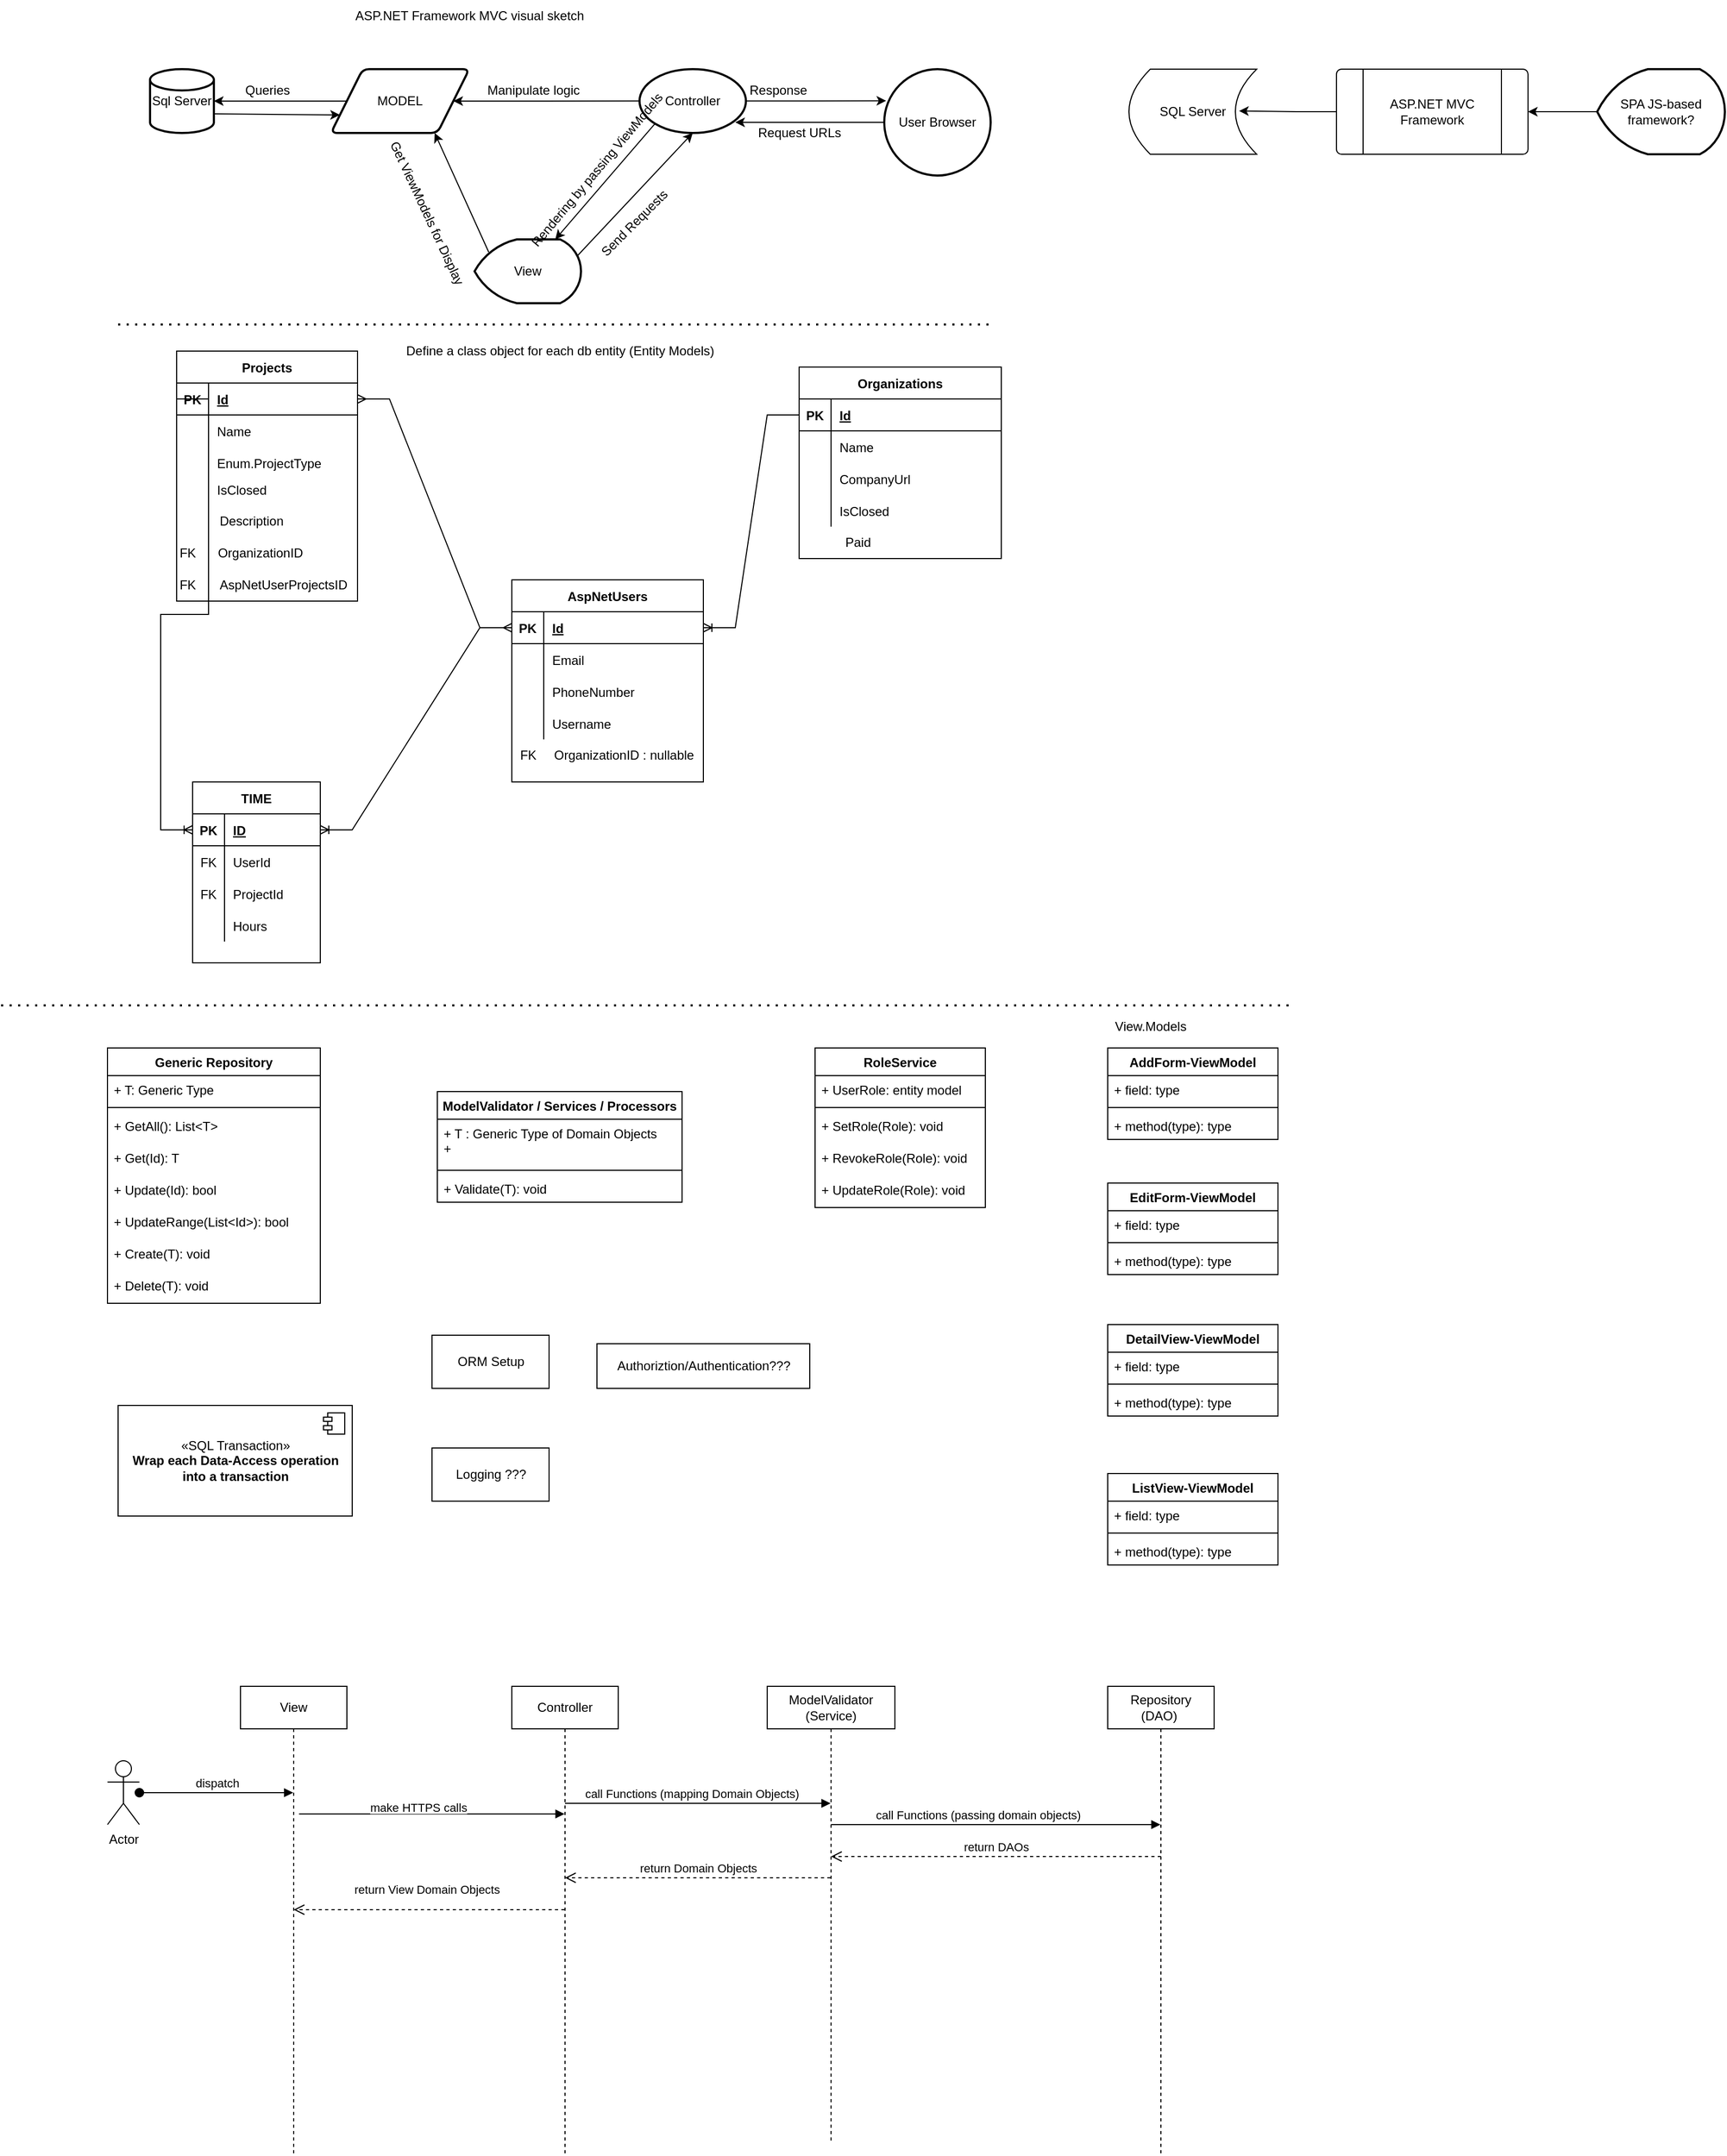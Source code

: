 <mxfile version="20.3.6" type="github">
  <diagram id="fk6RSbhf1oOtL5F_ngLM" name="Page-1">
    <mxGraphModel dx="4405" dy="1885" grid="1" gridSize="10" guides="1" tooltips="1" connect="1" arrows="1" fold="1" page="1" pageScale="1" pageWidth="850" pageHeight="1100" math="0" shadow="0">
      <root>
        <mxCell id="0" />
        <mxCell id="1" parent="0" />
        <mxCell id="wXCwBSlz0Bj3EVBaTpSY-2" value="Sql Server" style="strokeWidth=2;html=1;shape=mxgraph.flowchart.database;whiteSpace=wrap;" parent="1" vertex="1">
          <mxGeometry x="40" y="80" width="60" height="60" as="geometry" />
        </mxCell>
        <mxCell id="wXCwBSlz0Bj3EVBaTpSY-4" style="edgeStyle=orthogonalEdgeStyle;rounded=0;orthogonalLoop=1;jettySize=auto;html=1;exitX=0;exitY=0.5;exitDx=0;exitDy=0;entryX=1;entryY=0.5;entryDx=0;entryDy=0;entryPerimeter=0;" parent="1" source="wXCwBSlz0Bj3EVBaTpSY-3" target="wXCwBSlz0Bj3EVBaTpSY-2" edge="1">
          <mxGeometry relative="1" as="geometry" />
        </mxCell>
        <mxCell id="wXCwBSlz0Bj3EVBaTpSY-3" value="MODEL" style="shape=parallelogram;html=1;strokeWidth=2;perimeter=parallelogramPerimeter;whiteSpace=wrap;rounded=1;arcSize=12;size=0.23;" parent="1" vertex="1">
          <mxGeometry x="210" y="80" width="130" height="60" as="geometry" />
        </mxCell>
        <mxCell id="wXCwBSlz0Bj3EVBaTpSY-5" value="" style="endArrow=classic;html=1;rounded=0;entryX=0;entryY=0.75;entryDx=0;entryDy=0;exitX=1;exitY=0.7;exitDx=0;exitDy=0;exitPerimeter=0;" parent="1" source="wXCwBSlz0Bj3EVBaTpSY-2" target="wXCwBSlz0Bj3EVBaTpSY-3" edge="1">
          <mxGeometry width="50" height="50" relative="1" as="geometry">
            <mxPoint x="380" y="300" as="sourcePoint" />
            <mxPoint x="430" y="250" as="targetPoint" />
          </mxGeometry>
        </mxCell>
        <mxCell id="wXCwBSlz0Bj3EVBaTpSY-6" value="Controller" style="strokeWidth=2;html=1;shape=mxgraph.flowchart.start_1;whiteSpace=wrap;" parent="1" vertex="1">
          <mxGeometry x="500" y="80" width="100" height="60" as="geometry" />
        </mxCell>
        <mxCell id="wXCwBSlz0Bj3EVBaTpSY-7" value="View" style="strokeWidth=2;html=1;shape=mxgraph.flowchart.display;whiteSpace=wrap;" parent="1" vertex="1">
          <mxGeometry x="345" y="240" width="100" height="60" as="geometry" />
        </mxCell>
        <mxCell id="wXCwBSlz0Bj3EVBaTpSY-9" value="" style="endArrow=classic;html=1;rounded=0;entryX=1;entryY=0.5;entryDx=0;entryDy=0;exitX=0.86;exitY=0.129;exitDx=0;exitDy=0;exitPerimeter=0;" parent="1" target="wXCwBSlz0Bj3EVBaTpSY-3" edge="1" source="wXCwBSlz0Bj3EVBaTpSY-17">
          <mxGeometry width="50" height="50" relative="1" as="geometry">
            <mxPoint x="480" y="110" as="sourcePoint" />
            <mxPoint x="440" y="110" as="targetPoint" />
          </mxGeometry>
        </mxCell>
        <mxCell id="wXCwBSlz0Bj3EVBaTpSY-10" value="" style="endArrow=classic;html=1;rounded=0;entryX=0.75;entryY=1;entryDx=0;entryDy=0;exitX=0.133;exitY=0.2;exitDx=0;exitDy=0;exitPerimeter=0;" parent="1" source="wXCwBSlz0Bj3EVBaTpSY-7" target="wXCwBSlz0Bj3EVBaTpSY-3" edge="1">
          <mxGeometry width="50" height="50" relative="1" as="geometry">
            <mxPoint x="380" y="300" as="sourcePoint" />
            <mxPoint x="430" y="250" as="targetPoint" />
          </mxGeometry>
        </mxCell>
        <mxCell id="wXCwBSlz0Bj3EVBaTpSY-11" value="" style="endArrow=classic;html=1;rounded=0;exitX=0.967;exitY=0.256;exitDx=0;exitDy=0;exitPerimeter=0;entryX=0.5;entryY=1;entryDx=0;entryDy=0;entryPerimeter=0;" parent="1" source="wXCwBSlz0Bj3EVBaTpSY-7" edge="1" target="wXCwBSlz0Bj3EVBaTpSY-6">
          <mxGeometry width="50" height="50" relative="1" as="geometry">
            <mxPoint x="460" y="210" as="sourcePoint" />
            <mxPoint x="530" y="140" as="targetPoint" />
          </mxGeometry>
        </mxCell>
        <mxCell id="wXCwBSlz0Bj3EVBaTpSY-12" value="Queries" style="text;html=1;align=center;verticalAlign=middle;resizable=0;points=[];autosize=1;strokeColor=none;fillColor=none;" parent="1" vertex="1">
          <mxGeometry x="115" y="85" width="70" height="30" as="geometry" />
        </mxCell>
        <mxCell id="wXCwBSlz0Bj3EVBaTpSY-13" value="" style="endArrow=classic;html=1;rounded=0;exitX=0.145;exitY=0.855;exitDx=0;exitDy=0;exitPerimeter=0;" parent="1" source="wXCwBSlz0Bj3EVBaTpSY-6" target="wXCwBSlz0Bj3EVBaTpSY-7" edge="1">
          <mxGeometry width="50" height="50" relative="1" as="geometry">
            <mxPoint x="430" y="190" as="sourcePoint" />
            <mxPoint x="460" y="190" as="targetPoint" />
          </mxGeometry>
        </mxCell>
        <mxCell id="wXCwBSlz0Bj3EVBaTpSY-14" value="Manipulate logic" style="text;html=1;align=center;verticalAlign=middle;resizable=0;points=[];autosize=1;strokeColor=none;fillColor=none;" parent="1" vertex="1">
          <mxGeometry x="345" y="85" width="110" height="30" as="geometry" />
        </mxCell>
        <mxCell id="wXCwBSlz0Bj3EVBaTpSY-15" value="Get ViewModels for Display&lt;br&gt;" style="text;html=1;align=center;verticalAlign=middle;resizable=0;points=[];autosize=1;strokeColor=none;fillColor=none;rotation=65;" parent="1" vertex="1">
          <mxGeometry x="215" y="200" width="170" height="30" as="geometry" />
        </mxCell>
        <mxCell id="wXCwBSlz0Bj3EVBaTpSY-16" value="Send Requests" style="text;html=1;align=center;verticalAlign=middle;resizable=0;points=[];autosize=1;strokeColor=none;fillColor=none;rotation=-45;" parent="1" vertex="1">
          <mxGeometry x="440" y="210" width="110" height="30" as="geometry" />
        </mxCell>
        <mxCell id="wXCwBSlz0Bj3EVBaTpSY-17" value="Rendering by passing ViewModels" style="text;html=1;align=center;verticalAlign=middle;resizable=0;points=[];autosize=1;strokeColor=none;fillColor=none;rotation=-50;" parent="1" vertex="1">
          <mxGeometry x="355" y="160" width="210" height="30" as="geometry" />
        </mxCell>
        <mxCell id="wXCwBSlz0Bj3EVBaTpSY-18" value="User Browser" style="strokeWidth=2;html=1;shape=mxgraph.flowchart.start_2;whiteSpace=wrap;" parent="1" vertex="1">
          <mxGeometry x="730" y="80" width="100" height="100" as="geometry" />
        </mxCell>
        <mxCell id="wXCwBSlz0Bj3EVBaTpSY-19" value="" style="endArrow=classic;html=1;rounded=0;entryX=0.018;entryY=0.297;entryDx=0;entryDy=0;entryPerimeter=0;" parent="1" target="wXCwBSlz0Bj3EVBaTpSY-18" edge="1" source="wXCwBSlz0Bj3EVBaTpSY-6">
          <mxGeometry width="50" height="50" relative="1" as="geometry">
            <mxPoint x="580" y="110" as="sourcePoint" />
            <mxPoint x="720" y="110" as="targetPoint" />
          </mxGeometry>
        </mxCell>
        <mxCell id="wXCwBSlz0Bj3EVBaTpSY-20" value="" style="endArrow=classic;html=1;rounded=0;exitX=0;exitY=0.5;exitDx=0;exitDy=0;exitPerimeter=0;" parent="1" source="wXCwBSlz0Bj3EVBaTpSY-18" edge="1">
          <mxGeometry width="50" height="50" relative="1" as="geometry">
            <mxPoint x="620" y="180" as="sourcePoint" />
            <mxPoint x="590" y="130" as="targetPoint" />
          </mxGeometry>
        </mxCell>
        <mxCell id="wXCwBSlz0Bj3EVBaTpSY-21" value="Request URLs" style="text;html=1;align=center;verticalAlign=middle;resizable=0;points=[];autosize=1;strokeColor=none;fillColor=none;" parent="1" vertex="1">
          <mxGeometry x="600" y="125" width="100" height="30" as="geometry" />
        </mxCell>
        <mxCell id="wXCwBSlz0Bj3EVBaTpSY-22" value="Response" style="text;html=1;align=center;verticalAlign=middle;resizable=0;points=[];autosize=1;strokeColor=none;fillColor=none;" parent="1" vertex="1">
          <mxGeometry x="590" y="85" width="80" height="30" as="geometry" />
        </mxCell>
        <mxCell id="wXCwBSlz0Bj3EVBaTpSY-23" value="" style="endArrow=none;dashed=1;html=1;dashPattern=1 3;strokeWidth=2;rounded=0;" parent="1" edge="1">
          <mxGeometry width="50" height="50" relative="1" as="geometry">
            <mxPoint x="10" y="320" as="sourcePoint" />
            <mxPoint x="830" y="320" as="targetPoint" />
          </mxGeometry>
        </mxCell>
        <mxCell id="wXCwBSlz0Bj3EVBaTpSY-24" value="AspNetUsers" style="shape=table;startSize=30;container=1;collapsible=1;childLayout=tableLayout;fixedRows=1;rowLines=0;fontStyle=1;align=center;resizeLast=1;" parent="1" vertex="1">
          <mxGeometry x="380" y="560" width="180" height="190" as="geometry" />
        </mxCell>
        <mxCell id="wXCwBSlz0Bj3EVBaTpSY-25" value="" style="shape=tableRow;horizontal=0;startSize=0;swimlaneHead=0;swimlaneBody=0;fillColor=none;collapsible=0;dropTarget=0;points=[[0,0.5],[1,0.5]];portConstraint=eastwest;top=0;left=0;right=0;bottom=1;" parent="wXCwBSlz0Bj3EVBaTpSY-24" vertex="1">
          <mxGeometry y="30" width="180" height="30" as="geometry" />
        </mxCell>
        <mxCell id="wXCwBSlz0Bj3EVBaTpSY-26" value="PK" style="shape=partialRectangle;connectable=0;fillColor=none;top=0;left=0;bottom=0;right=0;fontStyle=1;overflow=hidden;" parent="wXCwBSlz0Bj3EVBaTpSY-25" vertex="1">
          <mxGeometry width="30" height="30" as="geometry">
            <mxRectangle width="30" height="30" as="alternateBounds" />
          </mxGeometry>
        </mxCell>
        <mxCell id="wXCwBSlz0Bj3EVBaTpSY-27" value="Id" style="shape=partialRectangle;connectable=0;fillColor=none;top=0;left=0;bottom=0;right=0;align=left;spacingLeft=6;fontStyle=5;overflow=hidden;" parent="wXCwBSlz0Bj3EVBaTpSY-25" vertex="1">
          <mxGeometry x="30" width="150" height="30" as="geometry">
            <mxRectangle width="150" height="30" as="alternateBounds" />
          </mxGeometry>
        </mxCell>
        <mxCell id="wXCwBSlz0Bj3EVBaTpSY-28" value="" style="shape=tableRow;horizontal=0;startSize=0;swimlaneHead=0;swimlaneBody=0;fillColor=none;collapsible=0;dropTarget=0;points=[[0,0.5],[1,0.5]];portConstraint=eastwest;top=0;left=0;right=0;bottom=0;" parent="wXCwBSlz0Bj3EVBaTpSY-24" vertex="1">
          <mxGeometry y="60" width="180" height="30" as="geometry" />
        </mxCell>
        <mxCell id="wXCwBSlz0Bj3EVBaTpSY-29" value="" style="shape=partialRectangle;connectable=0;fillColor=none;top=0;left=0;bottom=0;right=0;editable=1;overflow=hidden;" parent="wXCwBSlz0Bj3EVBaTpSY-28" vertex="1">
          <mxGeometry width="30" height="30" as="geometry">
            <mxRectangle width="30" height="30" as="alternateBounds" />
          </mxGeometry>
        </mxCell>
        <mxCell id="wXCwBSlz0Bj3EVBaTpSY-30" value="Email" style="shape=partialRectangle;connectable=0;fillColor=none;top=0;left=0;bottom=0;right=0;align=left;spacingLeft=6;overflow=hidden;" parent="wXCwBSlz0Bj3EVBaTpSY-28" vertex="1">
          <mxGeometry x="30" width="150" height="30" as="geometry">
            <mxRectangle width="150" height="30" as="alternateBounds" />
          </mxGeometry>
        </mxCell>
        <mxCell id="wXCwBSlz0Bj3EVBaTpSY-31" value="" style="shape=tableRow;horizontal=0;startSize=0;swimlaneHead=0;swimlaneBody=0;fillColor=none;collapsible=0;dropTarget=0;points=[[0,0.5],[1,0.5]];portConstraint=eastwest;top=0;left=0;right=0;bottom=0;" parent="wXCwBSlz0Bj3EVBaTpSY-24" vertex="1">
          <mxGeometry y="90" width="180" height="30" as="geometry" />
        </mxCell>
        <mxCell id="wXCwBSlz0Bj3EVBaTpSY-32" value="" style="shape=partialRectangle;connectable=0;fillColor=none;top=0;left=0;bottom=0;right=0;editable=1;overflow=hidden;" parent="wXCwBSlz0Bj3EVBaTpSY-31" vertex="1">
          <mxGeometry width="30" height="30" as="geometry">
            <mxRectangle width="30" height="30" as="alternateBounds" />
          </mxGeometry>
        </mxCell>
        <mxCell id="wXCwBSlz0Bj3EVBaTpSY-33" value="PhoneNumber" style="shape=partialRectangle;connectable=0;fillColor=none;top=0;left=0;bottom=0;right=0;align=left;spacingLeft=6;overflow=hidden;" parent="wXCwBSlz0Bj3EVBaTpSY-31" vertex="1">
          <mxGeometry x="30" width="150" height="30" as="geometry">
            <mxRectangle width="150" height="30" as="alternateBounds" />
          </mxGeometry>
        </mxCell>
        <mxCell id="wXCwBSlz0Bj3EVBaTpSY-34" value="" style="shape=tableRow;horizontal=0;startSize=0;swimlaneHead=0;swimlaneBody=0;fillColor=none;collapsible=0;dropTarget=0;points=[[0,0.5],[1,0.5]];portConstraint=eastwest;top=0;left=0;right=0;bottom=0;" parent="wXCwBSlz0Bj3EVBaTpSY-24" vertex="1">
          <mxGeometry y="120" width="180" height="30" as="geometry" />
        </mxCell>
        <mxCell id="wXCwBSlz0Bj3EVBaTpSY-35" value="" style="shape=partialRectangle;connectable=0;fillColor=none;top=0;left=0;bottom=0;right=0;editable=1;overflow=hidden;" parent="wXCwBSlz0Bj3EVBaTpSY-34" vertex="1">
          <mxGeometry width="30" height="30" as="geometry">
            <mxRectangle width="30" height="30" as="alternateBounds" />
          </mxGeometry>
        </mxCell>
        <mxCell id="wXCwBSlz0Bj3EVBaTpSY-36" value="Username" style="shape=partialRectangle;connectable=0;fillColor=none;top=0;left=0;bottom=0;right=0;align=left;spacingLeft=6;overflow=hidden;" parent="wXCwBSlz0Bj3EVBaTpSY-34" vertex="1">
          <mxGeometry x="30" width="150" height="30" as="geometry">
            <mxRectangle width="150" height="30" as="alternateBounds" />
          </mxGeometry>
        </mxCell>
        <mxCell id="wXCwBSlz0Bj3EVBaTpSY-37" value="Organizations" style="shape=table;startSize=30;container=1;collapsible=1;childLayout=tableLayout;fixedRows=1;rowLines=0;fontStyle=1;align=center;resizeLast=1;" parent="1" vertex="1">
          <mxGeometry x="650" y="360" width="190" height="180" as="geometry" />
        </mxCell>
        <mxCell id="wXCwBSlz0Bj3EVBaTpSY-38" value="" style="shape=tableRow;horizontal=0;startSize=0;swimlaneHead=0;swimlaneBody=0;fillColor=none;collapsible=0;dropTarget=0;points=[[0,0.5],[1,0.5]];portConstraint=eastwest;top=0;left=0;right=0;bottom=1;" parent="wXCwBSlz0Bj3EVBaTpSY-37" vertex="1">
          <mxGeometry y="30" width="190" height="30" as="geometry" />
        </mxCell>
        <mxCell id="wXCwBSlz0Bj3EVBaTpSY-39" value="PK" style="shape=partialRectangle;connectable=0;fillColor=none;top=0;left=0;bottom=0;right=0;fontStyle=1;overflow=hidden;" parent="wXCwBSlz0Bj3EVBaTpSY-38" vertex="1">
          <mxGeometry width="30" height="30" as="geometry">
            <mxRectangle width="30" height="30" as="alternateBounds" />
          </mxGeometry>
        </mxCell>
        <mxCell id="wXCwBSlz0Bj3EVBaTpSY-40" value="Id" style="shape=partialRectangle;connectable=0;fillColor=none;top=0;left=0;bottom=0;right=0;align=left;spacingLeft=6;fontStyle=5;overflow=hidden;" parent="wXCwBSlz0Bj3EVBaTpSY-38" vertex="1">
          <mxGeometry x="30" width="160" height="30" as="geometry">
            <mxRectangle width="160" height="30" as="alternateBounds" />
          </mxGeometry>
        </mxCell>
        <mxCell id="wXCwBSlz0Bj3EVBaTpSY-41" value="" style="shape=tableRow;horizontal=0;startSize=0;swimlaneHead=0;swimlaneBody=0;fillColor=none;collapsible=0;dropTarget=0;points=[[0,0.5],[1,0.5]];portConstraint=eastwest;top=0;left=0;right=0;bottom=0;" parent="wXCwBSlz0Bj3EVBaTpSY-37" vertex="1">
          <mxGeometry y="60" width="190" height="30" as="geometry" />
        </mxCell>
        <mxCell id="wXCwBSlz0Bj3EVBaTpSY-42" value="" style="shape=partialRectangle;connectable=0;fillColor=none;top=0;left=0;bottom=0;right=0;editable=1;overflow=hidden;" parent="wXCwBSlz0Bj3EVBaTpSY-41" vertex="1">
          <mxGeometry width="30" height="30" as="geometry">
            <mxRectangle width="30" height="30" as="alternateBounds" />
          </mxGeometry>
        </mxCell>
        <mxCell id="wXCwBSlz0Bj3EVBaTpSY-43" value="Name" style="shape=partialRectangle;connectable=0;fillColor=none;top=0;left=0;bottom=0;right=0;align=left;spacingLeft=6;overflow=hidden;" parent="wXCwBSlz0Bj3EVBaTpSY-41" vertex="1">
          <mxGeometry x="30" width="160" height="30" as="geometry">
            <mxRectangle width="160" height="30" as="alternateBounds" />
          </mxGeometry>
        </mxCell>
        <mxCell id="wXCwBSlz0Bj3EVBaTpSY-44" value="" style="shape=tableRow;horizontal=0;startSize=0;swimlaneHead=0;swimlaneBody=0;fillColor=none;collapsible=0;dropTarget=0;points=[[0,0.5],[1,0.5]];portConstraint=eastwest;top=0;left=0;right=0;bottom=0;" parent="wXCwBSlz0Bj3EVBaTpSY-37" vertex="1">
          <mxGeometry y="90" width="190" height="30" as="geometry" />
        </mxCell>
        <mxCell id="wXCwBSlz0Bj3EVBaTpSY-45" value="" style="shape=partialRectangle;connectable=0;fillColor=none;top=0;left=0;bottom=0;right=0;editable=1;overflow=hidden;" parent="wXCwBSlz0Bj3EVBaTpSY-44" vertex="1">
          <mxGeometry width="30" height="30" as="geometry">
            <mxRectangle width="30" height="30" as="alternateBounds" />
          </mxGeometry>
        </mxCell>
        <mxCell id="wXCwBSlz0Bj3EVBaTpSY-46" value="CompanyUrl" style="shape=partialRectangle;connectable=0;fillColor=none;top=0;left=0;bottom=0;right=0;align=left;spacingLeft=6;overflow=hidden;" parent="wXCwBSlz0Bj3EVBaTpSY-44" vertex="1">
          <mxGeometry x="30" width="160" height="30" as="geometry">
            <mxRectangle width="160" height="30" as="alternateBounds" />
          </mxGeometry>
        </mxCell>
        <mxCell id="wXCwBSlz0Bj3EVBaTpSY-47" value="" style="shape=tableRow;horizontal=0;startSize=0;swimlaneHead=0;swimlaneBody=0;fillColor=none;collapsible=0;dropTarget=0;points=[[0,0.5],[1,0.5]];portConstraint=eastwest;top=0;left=0;right=0;bottom=0;" parent="wXCwBSlz0Bj3EVBaTpSY-37" vertex="1">
          <mxGeometry y="120" width="190" height="30" as="geometry" />
        </mxCell>
        <mxCell id="wXCwBSlz0Bj3EVBaTpSY-48" value="" style="shape=partialRectangle;connectable=0;fillColor=none;top=0;left=0;bottom=0;right=0;editable=1;overflow=hidden;" parent="wXCwBSlz0Bj3EVBaTpSY-47" vertex="1">
          <mxGeometry width="30" height="30" as="geometry">
            <mxRectangle width="30" height="30" as="alternateBounds" />
          </mxGeometry>
        </mxCell>
        <mxCell id="wXCwBSlz0Bj3EVBaTpSY-49" value="IsClosed" style="shape=partialRectangle;connectable=0;fillColor=none;top=0;left=0;bottom=0;right=0;align=left;spacingLeft=6;overflow=hidden;" parent="wXCwBSlz0Bj3EVBaTpSY-47" vertex="1">
          <mxGeometry x="30" width="160" height="30" as="geometry">
            <mxRectangle width="160" height="30" as="alternateBounds" />
          </mxGeometry>
        </mxCell>
        <mxCell id="wXCwBSlz0Bj3EVBaTpSY-50" value="Projects" style="shape=table;startSize=30;container=1;collapsible=1;childLayout=tableLayout;fixedRows=1;rowLines=0;fontStyle=1;align=center;resizeLast=1;" parent="1" vertex="1">
          <mxGeometry x="65" y="345" width="170" height="235" as="geometry" />
        </mxCell>
        <mxCell id="wXCwBSlz0Bj3EVBaTpSY-51" value="" style="shape=tableRow;horizontal=0;startSize=0;swimlaneHead=0;swimlaneBody=0;fillColor=none;collapsible=0;dropTarget=0;points=[[0,0.5],[1,0.5]];portConstraint=eastwest;top=0;left=0;right=0;bottom=1;" parent="wXCwBSlz0Bj3EVBaTpSY-50" vertex="1">
          <mxGeometry y="30" width="170" height="30" as="geometry" />
        </mxCell>
        <mxCell id="wXCwBSlz0Bj3EVBaTpSY-52" value="PK" style="shape=partialRectangle;connectable=0;fillColor=none;top=0;left=0;bottom=0;right=0;fontStyle=1;overflow=hidden;" parent="wXCwBSlz0Bj3EVBaTpSY-51" vertex="1">
          <mxGeometry width="30" height="30" as="geometry">
            <mxRectangle width="30" height="30" as="alternateBounds" />
          </mxGeometry>
        </mxCell>
        <mxCell id="wXCwBSlz0Bj3EVBaTpSY-53" value="Id" style="shape=partialRectangle;connectable=0;fillColor=none;top=0;left=0;bottom=0;right=0;align=left;spacingLeft=6;fontStyle=5;overflow=hidden;" parent="wXCwBSlz0Bj3EVBaTpSY-51" vertex="1">
          <mxGeometry x="30" width="140" height="30" as="geometry">
            <mxRectangle width="140" height="30" as="alternateBounds" />
          </mxGeometry>
        </mxCell>
        <mxCell id="wXCwBSlz0Bj3EVBaTpSY-54" value="" style="shape=tableRow;horizontal=0;startSize=0;swimlaneHead=0;swimlaneBody=0;fillColor=none;collapsible=0;dropTarget=0;points=[[0,0.5],[1,0.5]];portConstraint=eastwest;top=0;left=0;right=0;bottom=0;" parent="wXCwBSlz0Bj3EVBaTpSY-50" vertex="1">
          <mxGeometry y="60" width="170" height="30" as="geometry" />
        </mxCell>
        <mxCell id="wXCwBSlz0Bj3EVBaTpSY-55" value="" style="shape=partialRectangle;connectable=0;fillColor=none;top=0;left=0;bottom=0;right=0;editable=1;overflow=hidden;" parent="wXCwBSlz0Bj3EVBaTpSY-54" vertex="1">
          <mxGeometry width="30" height="30" as="geometry">
            <mxRectangle width="30" height="30" as="alternateBounds" />
          </mxGeometry>
        </mxCell>
        <mxCell id="wXCwBSlz0Bj3EVBaTpSY-56" value="Name" style="shape=partialRectangle;connectable=0;fillColor=none;top=0;left=0;bottom=0;right=0;align=left;spacingLeft=6;overflow=hidden;" parent="wXCwBSlz0Bj3EVBaTpSY-54" vertex="1">
          <mxGeometry x="30" width="140" height="30" as="geometry">
            <mxRectangle width="140" height="30" as="alternateBounds" />
          </mxGeometry>
        </mxCell>
        <mxCell id="wXCwBSlz0Bj3EVBaTpSY-57" value="" style="shape=tableRow;horizontal=0;startSize=0;swimlaneHead=0;swimlaneBody=0;fillColor=none;collapsible=0;dropTarget=0;points=[[0,0.5],[1,0.5]];portConstraint=eastwest;top=0;left=0;right=0;bottom=0;" parent="wXCwBSlz0Bj3EVBaTpSY-50" vertex="1">
          <mxGeometry y="90" width="170" height="30" as="geometry" />
        </mxCell>
        <mxCell id="wXCwBSlz0Bj3EVBaTpSY-58" value="" style="shape=partialRectangle;connectable=0;fillColor=none;top=0;left=0;bottom=0;right=0;editable=1;overflow=hidden;" parent="wXCwBSlz0Bj3EVBaTpSY-57" vertex="1">
          <mxGeometry width="30" height="30" as="geometry">
            <mxRectangle width="30" height="30" as="alternateBounds" />
          </mxGeometry>
        </mxCell>
        <mxCell id="wXCwBSlz0Bj3EVBaTpSY-59" value="Enum.ProjectType" style="shape=partialRectangle;connectable=0;fillColor=none;top=0;left=0;bottom=0;right=0;align=left;spacingLeft=6;overflow=hidden;" parent="wXCwBSlz0Bj3EVBaTpSY-57" vertex="1">
          <mxGeometry x="30" width="140" height="30" as="geometry">
            <mxRectangle width="140" height="30" as="alternateBounds" />
          </mxGeometry>
        </mxCell>
        <mxCell id="wXCwBSlz0Bj3EVBaTpSY-60" value="" style="shape=tableRow;horizontal=0;startSize=0;swimlaneHead=0;swimlaneBody=0;fillColor=none;collapsible=0;dropTarget=0;points=[[0,0.5],[1,0.5]];portConstraint=eastwest;top=0;left=0;right=0;bottom=0;" parent="wXCwBSlz0Bj3EVBaTpSY-50" vertex="1">
          <mxGeometry y="120" width="170" height="20" as="geometry" />
        </mxCell>
        <mxCell id="wXCwBSlz0Bj3EVBaTpSY-61" value="" style="shape=partialRectangle;connectable=0;fillColor=none;top=0;left=0;bottom=0;right=0;editable=1;overflow=hidden;" parent="wXCwBSlz0Bj3EVBaTpSY-60" vertex="1">
          <mxGeometry width="30" height="20" as="geometry">
            <mxRectangle width="30" height="20" as="alternateBounds" />
          </mxGeometry>
        </mxCell>
        <mxCell id="wXCwBSlz0Bj3EVBaTpSY-62" value="IsClosed" style="shape=partialRectangle;connectable=0;fillColor=none;top=0;left=0;bottom=0;right=0;align=left;spacingLeft=6;overflow=hidden;" parent="wXCwBSlz0Bj3EVBaTpSY-60" vertex="1">
          <mxGeometry x="30" width="140" height="20" as="geometry">
            <mxRectangle width="140" height="20" as="alternateBounds" />
          </mxGeometry>
        </mxCell>
        <mxCell id="wXCwBSlz0Bj3EVBaTpSY-63" value="OrganizationID&amp;nbsp;" style="text;html=1;align=center;verticalAlign=middle;resizable=0;points=[];autosize=1;strokeColor=none;fillColor=none;" parent="1" vertex="1">
          <mxGeometry x="90" y="520" width="110" height="30" as="geometry" />
        </mxCell>
        <mxCell id="wXCwBSlz0Bj3EVBaTpSY-64" value="FK" style="text;html=1;align=center;verticalAlign=middle;resizable=0;points=[];autosize=1;strokeColor=none;fillColor=none;" parent="1" vertex="1">
          <mxGeometry x="55" y="520" width="40" height="30" as="geometry" />
        </mxCell>
        <mxCell id="wXCwBSlz0Bj3EVBaTpSY-65" value="Description" style="text;html=1;align=center;verticalAlign=middle;resizable=0;points=[];autosize=1;strokeColor=none;fillColor=none;" parent="1" vertex="1">
          <mxGeometry x="95" y="490" width="80" height="30" as="geometry" />
        </mxCell>
        <mxCell id="wXCwBSlz0Bj3EVBaTpSY-66" value="OrganizationID : nullable" style="text;html=1;align=center;verticalAlign=middle;resizable=0;points=[];autosize=1;strokeColor=none;fillColor=none;" parent="1" vertex="1">
          <mxGeometry x="410" y="710" width="150" height="30" as="geometry" />
        </mxCell>
        <mxCell id="wXCwBSlz0Bj3EVBaTpSY-67" value="FK" style="text;html=1;align=center;verticalAlign=middle;resizable=0;points=[];autosize=1;strokeColor=none;fillColor=none;" parent="1" vertex="1">
          <mxGeometry x="375" y="710" width="40" height="30" as="geometry" />
        </mxCell>
        <mxCell id="wXCwBSlz0Bj3EVBaTpSY-68" value="AspNetUserProjectsID" style="text;html=1;align=center;verticalAlign=middle;resizable=0;points=[];autosize=1;strokeColor=none;fillColor=none;" parent="1" vertex="1">
          <mxGeometry x="95" y="550" width="140" height="30" as="geometry" />
        </mxCell>
        <mxCell id="wXCwBSlz0Bj3EVBaTpSY-71" value="FK" style="text;html=1;align=center;verticalAlign=middle;resizable=0;points=[];autosize=1;strokeColor=none;fillColor=none;" parent="1" vertex="1">
          <mxGeometry x="55" y="550" width="40" height="30" as="geometry" />
        </mxCell>
        <mxCell id="wXCwBSlz0Bj3EVBaTpSY-89" value="" style="endArrow=none;dashed=1;html=1;dashPattern=1 3;strokeWidth=2;rounded=0;" parent="1" edge="1">
          <mxGeometry width="50" height="50" relative="1" as="geometry">
            <mxPoint x="-100" y="960" as="sourcePoint" />
            <mxPoint x="1110" y="960" as="targetPoint" />
          </mxGeometry>
        </mxCell>
        <mxCell id="wXCwBSlz0Bj3EVBaTpSY-90" value="" style="edgeStyle=entityRelationEdgeStyle;fontSize=12;html=1;endArrow=ERoneToMany;rounded=0;entryX=1;entryY=0.5;entryDx=0;entryDy=0;" parent="1" source="wXCwBSlz0Bj3EVBaTpSY-38" target="wXCwBSlz0Bj3EVBaTpSY-25" edge="1">
          <mxGeometry width="100" height="100" relative="1" as="geometry">
            <mxPoint x="500" y="570" as="sourcePoint" />
            <mxPoint x="600" y="470" as="targetPoint" />
          </mxGeometry>
        </mxCell>
        <mxCell id="wXCwBSlz0Bj3EVBaTpSY-91" value="Generic Repository" style="swimlane;fontStyle=1;align=center;verticalAlign=top;childLayout=stackLayout;horizontal=1;startSize=26;horizontalStack=0;resizeParent=1;resizeParentMax=0;resizeLast=0;collapsible=1;marginBottom=0;" parent="1" vertex="1">
          <mxGeometry y="1000" width="200" height="240" as="geometry" />
        </mxCell>
        <mxCell id="wXCwBSlz0Bj3EVBaTpSY-92" value="+ T: Generic Type" style="text;strokeColor=none;fillColor=none;align=left;verticalAlign=top;spacingLeft=4;spacingRight=4;overflow=hidden;rotatable=0;points=[[0,0.5],[1,0.5]];portConstraint=eastwest;" parent="wXCwBSlz0Bj3EVBaTpSY-91" vertex="1">
          <mxGeometry y="26" width="200" height="26" as="geometry" />
        </mxCell>
        <mxCell id="wXCwBSlz0Bj3EVBaTpSY-93" value="" style="line;strokeWidth=1;fillColor=none;align=left;verticalAlign=middle;spacingTop=-1;spacingLeft=3;spacingRight=3;rotatable=0;labelPosition=right;points=[];portConstraint=eastwest;strokeColor=inherit;" parent="wXCwBSlz0Bj3EVBaTpSY-91" vertex="1">
          <mxGeometry y="52" width="200" height="8" as="geometry" />
        </mxCell>
        <mxCell id="wXCwBSlz0Bj3EVBaTpSY-94" value="+ GetAll(): List&lt;T&gt;" style="text;strokeColor=none;fillColor=none;align=left;verticalAlign=top;spacingLeft=4;spacingRight=4;overflow=hidden;rotatable=0;points=[[0,0.5],[1,0.5]];portConstraint=eastwest;" parent="wXCwBSlz0Bj3EVBaTpSY-91" vertex="1">
          <mxGeometry y="60" width="200" height="30" as="geometry" />
        </mxCell>
        <mxCell id="wXCwBSlz0Bj3EVBaTpSY-95" value="+ Get(Id): T" style="text;strokeColor=none;fillColor=none;align=left;verticalAlign=top;spacingLeft=4;spacingRight=4;overflow=hidden;rotatable=0;points=[[0,0.5],[1,0.5]];portConstraint=eastwest;" parent="wXCwBSlz0Bj3EVBaTpSY-91" vertex="1">
          <mxGeometry y="90" width="200" height="30" as="geometry" />
        </mxCell>
        <mxCell id="wXCwBSlz0Bj3EVBaTpSY-96" value="+ Update(Id): bool" style="text;strokeColor=none;fillColor=none;align=left;verticalAlign=top;spacingLeft=4;spacingRight=4;overflow=hidden;rotatable=0;points=[[0,0.5],[1,0.5]];portConstraint=eastwest;" parent="wXCwBSlz0Bj3EVBaTpSY-91" vertex="1">
          <mxGeometry y="120" width="200" height="30" as="geometry" />
        </mxCell>
        <mxCell id="wXCwBSlz0Bj3EVBaTpSY-97" value="+ UpdateRange(List&lt;Id&gt;): bool" style="text;strokeColor=none;fillColor=none;align=left;verticalAlign=top;spacingLeft=4;spacingRight=4;overflow=hidden;rotatable=0;points=[[0,0.5],[1,0.5]];portConstraint=eastwest;" parent="wXCwBSlz0Bj3EVBaTpSY-91" vertex="1">
          <mxGeometry y="150" width="200" height="30" as="geometry" />
        </mxCell>
        <mxCell id="wXCwBSlz0Bj3EVBaTpSY-98" value="+ Create(T): void" style="text;strokeColor=none;fillColor=none;align=left;verticalAlign=top;spacingLeft=4;spacingRight=4;overflow=hidden;rotatable=0;points=[[0,0.5],[1,0.5]];portConstraint=eastwest;" parent="wXCwBSlz0Bj3EVBaTpSY-91" vertex="1">
          <mxGeometry y="180" width="200" height="30" as="geometry" />
        </mxCell>
        <mxCell id="wXCwBSlz0Bj3EVBaTpSY-99" value="+ Delete(T): void" style="text;strokeColor=none;fillColor=none;align=left;verticalAlign=top;spacingLeft=4;spacingRight=4;overflow=hidden;rotatable=0;points=[[0,0.5],[1,0.5]];portConstraint=eastwest;" parent="wXCwBSlz0Bj3EVBaTpSY-91" vertex="1">
          <mxGeometry y="210" width="200" height="30" as="geometry" />
        </mxCell>
        <mxCell id="wXCwBSlz0Bj3EVBaTpSY-100" value="ModelValidator / Services / Processors" style="swimlane;fontStyle=1;align=center;verticalAlign=top;childLayout=stackLayout;horizontal=1;startSize=26;horizontalStack=0;resizeParent=1;resizeParentMax=0;resizeLast=0;collapsible=1;marginBottom=0;" parent="1" vertex="1">
          <mxGeometry x="310" y="1041" width="230" height="104" as="geometry" />
        </mxCell>
        <mxCell id="wXCwBSlz0Bj3EVBaTpSY-101" value="+ T : Generic Type of Domain Objects&#xa;+ " style="text;strokeColor=none;fillColor=none;align=left;verticalAlign=top;spacingLeft=4;spacingRight=4;overflow=hidden;rotatable=0;points=[[0,0.5],[1,0.5]];portConstraint=eastwest;" parent="wXCwBSlz0Bj3EVBaTpSY-100" vertex="1">
          <mxGeometry y="26" width="230" height="44" as="geometry" />
        </mxCell>
        <mxCell id="wXCwBSlz0Bj3EVBaTpSY-102" value="" style="line;strokeWidth=1;fillColor=none;align=left;verticalAlign=middle;spacingTop=-1;spacingLeft=3;spacingRight=3;rotatable=0;labelPosition=right;points=[];portConstraint=eastwest;strokeColor=inherit;" parent="wXCwBSlz0Bj3EVBaTpSY-100" vertex="1">
          <mxGeometry y="70" width="230" height="8" as="geometry" />
        </mxCell>
        <mxCell id="wXCwBSlz0Bj3EVBaTpSY-103" value="+ Validate(T): void" style="text;strokeColor=none;fillColor=none;align=left;verticalAlign=top;spacingLeft=4;spacingRight=4;overflow=hidden;rotatable=0;points=[[0,0.5],[1,0.5]];portConstraint=eastwest;" parent="wXCwBSlz0Bj3EVBaTpSY-100" vertex="1">
          <mxGeometry y="78" width="230" height="26" as="geometry" />
        </mxCell>
        <mxCell id="wXCwBSlz0Bj3EVBaTpSY-112" value="RoleService" style="swimlane;fontStyle=1;align=center;verticalAlign=top;childLayout=stackLayout;horizontal=1;startSize=26;horizontalStack=0;resizeParent=1;resizeParentMax=0;resizeLast=0;collapsible=1;marginBottom=0;" parent="1" vertex="1">
          <mxGeometry x="665" y="1000" width="160" height="150" as="geometry" />
        </mxCell>
        <mxCell id="wXCwBSlz0Bj3EVBaTpSY-113" value="+ UserRole: entity model" style="text;strokeColor=none;fillColor=none;align=left;verticalAlign=top;spacingLeft=4;spacingRight=4;overflow=hidden;rotatable=0;points=[[0,0.5],[1,0.5]];portConstraint=eastwest;" parent="wXCwBSlz0Bj3EVBaTpSY-112" vertex="1">
          <mxGeometry y="26" width="160" height="26" as="geometry" />
        </mxCell>
        <mxCell id="wXCwBSlz0Bj3EVBaTpSY-114" value="" style="line;strokeWidth=1;fillColor=none;align=left;verticalAlign=middle;spacingTop=-1;spacingLeft=3;spacingRight=3;rotatable=0;labelPosition=right;points=[];portConstraint=eastwest;strokeColor=inherit;" parent="wXCwBSlz0Bj3EVBaTpSY-112" vertex="1">
          <mxGeometry y="52" width="160" height="8" as="geometry" />
        </mxCell>
        <mxCell id="wXCwBSlz0Bj3EVBaTpSY-115" value="+ SetRole(Role): void" style="text;strokeColor=none;fillColor=none;align=left;verticalAlign=top;spacingLeft=4;spacingRight=4;overflow=hidden;rotatable=0;points=[[0,0.5],[1,0.5]];portConstraint=eastwest;" parent="wXCwBSlz0Bj3EVBaTpSY-112" vertex="1">
          <mxGeometry y="60" width="160" height="30" as="geometry" />
        </mxCell>
        <mxCell id="wXCwBSlz0Bj3EVBaTpSY-116" value="+ RevokeRole(Role): void" style="text;strokeColor=none;fillColor=none;align=left;verticalAlign=top;spacingLeft=4;spacingRight=4;overflow=hidden;rotatable=0;points=[[0,0.5],[1,0.5]];portConstraint=eastwest;" parent="wXCwBSlz0Bj3EVBaTpSY-112" vertex="1">
          <mxGeometry y="90" width="160" height="30" as="geometry" />
        </mxCell>
        <mxCell id="SObMIP7K1Swj9B55eqTQ-1" value="+ UpdateRole(Role): void" style="text;strokeColor=none;fillColor=none;align=left;verticalAlign=top;spacingLeft=4;spacingRight=4;overflow=hidden;rotatable=0;points=[[0,0.5],[1,0.5]];portConstraint=eastwest;" vertex="1" parent="wXCwBSlz0Bj3EVBaTpSY-112">
          <mxGeometry y="120" width="160" height="30" as="geometry" />
        </mxCell>
        <mxCell id="wXCwBSlz0Bj3EVBaTpSY-117" value="AddForm-ViewModel" style="swimlane;fontStyle=1;align=center;verticalAlign=top;childLayout=stackLayout;horizontal=1;startSize=26;horizontalStack=0;resizeParent=1;resizeParentMax=0;resizeLast=0;collapsible=1;marginBottom=0;" parent="1" vertex="1">
          <mxGeometry x="940" y="1000" width="160" height="86" as="geometry" />
        </mxCell>
        <mxCell id="wXCwBSlz0Bj3EVBaTpSY-118" value="+ field: type" style="text;strokeColor=none;fillColor=none;align=left;verticalAlign=top;spacingLeft=4;spacingRight=4;overflow=hidden;rotatable=0;points=[[0,0.5],[1,0.5]];portConstraint=eastwest;" parent="wXCwBSlz0Bj3EVBaTpSY-117" vertex="1">
          <mxGeometry y="26" width="160" height="26" as="geometry" />
        </mxCell>
        <mxCell id="wXCwBSlz0Bj3EVBaTpSY-119" value="" style="line;strokeWidth=1;fillColor=none;align=left;verticalAlign=middle;spacingTop=-1;spacingLeft=3;spacingRight=3;rotatable=0;labelPosition=right;points=[];portConstraint=eastwest;strokeColor=inherit;" parent="wXCwBSlz0Bj3EVBaTpSY-117" vertex="1">
          <mxGeometry y="52" width="160" height="8" as="geometry" />
        </mxCell>
        <mxCell id="wXCwBSlz0Bj3EVBaTpSY-120" value="+ method(type): type" style="text;strokeColor=none;fillColor=none;align=left;verticalAlign=top;spacingLeft=4;spacingRight=4;overflow=hidden;rotatable=0;points=[[0,0.5],[1,0.5]];portConstraint=eastwest;" parent="wXCwBSlz0Bj3EVBaTpSY-117" vertex="1">
          <mxGeometry y="60" width="160" height="26" as="geometry" />
        </mxCell>
        <mxCell id="wXCwBSlz0Bj3EVBaTpSY-121" value="EditForm-ViewModel" style="swimlane;fontStyle=1;align=center;verticalAlign=top;childLayout=stackLayout;horizontal=1;startSize=26;horizontalStack=0;resizeParent=1;resizeParentMax=0;resizeLast=0;collapsible=1;marginBottom=0;" parent="1" vertex="1">
          <mxGeometry x="940" y="1127" width="160" height="86" as="geometry" />
        </mxCell>
        <mxCell id="wXCwBSlz0Bj3EVBaTpSY-122" value="+ field: type" style="text;strokeColor=none;fillColor=none;align=left;verticalAlign=top;spacingLeft=4;spacingRight=4;overflow=hidden;rotatable=0;points=[[0,0.5],[1,0.5]];portConstraint=eastwest;" parent="wXCwBSlz0Bj3EVBaTpSY-121" vertex="1">
          <mxGeometry y="26" width="160" height="26" as="geometry" />
        </mxCell>
        <mxCell id="wXCwBSlz0Bj3EVBaTpSY-123" value="" style="line;strokeWidth=1;fillColor=none;align=left;verticalAlign=middle;spacingTop=-1;spacingLeft=3;spacingRight=3;rotatable=0;labelPosition=right;points=[];portConstraint=eastwest;strokeColor=inherit;" parent="wXCwBSlz0Bj3EVBaTpSY-121" vertex="1">
          <mxGeometry y="52" width="160" height="8" as="geometry" />
        </mxCell>
        <mxCell id="wXCwBSlz0Bj3EVBaTpSY-124" value="+ method(type): type" style="text;strokeColor=none;fillColor=none;align=left;verticalAlign=top;spacingLeft=4;spacingRight=4;overflow=hidden;rotatable=0;points=[[0,0.5],[1,0.5]];portConstraint=eastwest;" parent="wXCwBSlz0Bj3EVBaTpSY-121" vertex="1">
          <mxGeometry y="60" width="160" height="26" as="geometry" />
        </mxCell>
        <mxCell id="wXCwBSlz0Bj3EVBaTpSY-125" value="DetailView-ViewModel" style="swimlane;fontStyle=1;align=center;verticalAlign=top;childLayout=stackLayout;horizontal=1;startSize=26;horizontalStack=0;resizeParent=1;resizeParentMax=0;resizeLast=0;collapsible=1;marginBottom=0;" parent="1" vertex="1">
          <mxGeometry x="940" y="1260" width="160" height="86" as="geometry" />
        </mxCell>
        <mxCell id="wXCwBSlz0Bj3EVBaTpSY-126" value="+ field: type" style="text;strokeColor=none;fillColor=none;align=left;verticalAlign=top;spacingLeft=4;spacingRight=4;overflow=hidden;rotatable=0;points=[[0,0.5],[1,0.5]];portConstraint=eastwest;" parent="wXCwBSlz0Bj3EVBaTpSY-125" vertex="1">
          <mxGeometry y="26" width="160" height="26" as="geometry" />
        </mxCell>
        <mxCell id="wXCwBSlz0Bj3EVBaTpSY-127" value="" style="line;strokeWidth=1;fillColor=none;align=left;verticalAlign=middle;spacingTop=-1;spacingLeft=3;spacingRight=3;rotatable=0;labelPosition=right;points=[];portConstraint=eastwest;strokeColor=inherit;" parent="wXCwBSlz0Bj3EVBaTpSY-125" vertex="1">
          <mxGeometry y="52" width="160" height="8" as="geometry" />
        </mxCell>
        <mxCell id="wXCwBSlz0Bj3EVBaTpSY-128" value="+ method(type): type" style="text;strokeColor=none;fillColor=none;align=left;verticalAlign=top;spacingLeft=4;spacingRight=4;overflow=hidden;rotatable=0;points=[[0,0.5],[1,0.5]];portConstraint=eastwest;" parent="wXCwBSlz0Bj3EVBaTpSY-125" vertex="1">
          <mxGeometry y="60" width="160" height="26" as="geometry" />
        </mxCell>
        <mxCell id="wXCwBSlz0Bj3EVBaTpSY-129" value="ListView-ViewModel" style="swimlane;fontStyle=1;align=center;verticalAlign=top;childLayout=stackLayout;horizontal=1;startSize=26;horizontalStack=0;resizeParent=1;resizeParentMax=0;resizeLast=0;collapsible=1;marginBottom=0;" parent="1" vertex="1">
          <mxGeometry x="940" y="1400" width="160" height="86" as="geometry" />
        </mxCell>
        <mxCell id="wXCwBSlz0Bj3EVBaTpSY-130" value="+ field: type" style="text;strokeColor=none;fillColor=none;align=left;verticalAlign=top;spacingLeft=4;spacingRight=4;overflow=hidden;rotatable=0;points=[[0,0.5],[1,0.5]];portConstraint=eastwest;" parent="wXCwBSlz0Bj3EVBaTpSY-129" vertex="1">
          <mxGeometry y="26" width="160" height="26" as="geometry" />
        </mxCell>
        <mxCell id="wXCwBSlz0Bj3EVBaTpSY-131" value="" style="line;strokeWidth=1;fillColor=none;align=left;verticalAlign=middle;spacingTop=-1;spacingLeft=3;spacingRight=3;rotatable=0;labelPosition=right;points=[];portConstraint=eastwest;strokeColor=inherit;" parent="wXCwBSlz0Bj3EVBaTpSY-129" vertex="1">
          <mxGeometry y="52" width="160" height="8" as="geometry" />
        </mxCell>
        <mxCell id="wXCwBSlz0Bj3EVBaTpSY-132" value="+ method(type): type" style="text;strokeColor=none;fillColor=none;align=left;verticalAlign=top;spacingLeft=4;spacingRight=4;overflow=hidden;rotatable=0;points=[[0,0.5],[1,0.5]];portConstraint=eastwest;" parent="wXCwBSlz0Bj3EVBaTpSY-129" vertex="1">
          <mxGeometry y="60" width="160" height="26" as="geometry" />
        </mxCell>
        <mxCell id="wXCwBSlz0Bj3EVBaTpSY-137" value="View" style="shape=umlLifeline;perimeter=lifelinePerimeter;whiteSpace=wrap;html=1;container=1;collapsible=0;recursiveResize=0;outlineConnect=0;" parent="1" vertex="1">
          <mxGeometry x="125" y="1600" width="100" height="440" as="geometry" />
        </mxCell>
        <mxCell id="SObMIP7K1Swj9B55eqTQ-24" value="" style="html=1;verticalAlign=bottom;endArrow=block;rounded=0;" edge="1" parent="wXCwBSlz0Bj3EVBaTpSY-137" target="wXCwBSlz0Bj3EVBaTpSY-138">
          <mxGeometry width="80" relative="1" as="geometry">
            <mxPoint x="55" y="120" as="sourcePoint" />
            <mxPoint x="135" y="120" as="targetPoint" />
          </mxGeometry>
        </mxCell>
        <mxCell id="wXCwBSlz0Bj3EVBaTpSY-138" value="Controller" style="shape=umlLifeline;perimeter=lifelinePerimeter;whiteSpace=wrap;html=1;container=1;collapsible=0;recursiveResize=0;outlineConnect=0;" parent="1" vertex="1">
          <mxGeometry x="380" y="1600" width="100" height="440" as="geometry" />
        </mxCell>
        <mxCell id="wXCwBSlz0Bj3EVBaTpSY-139" value="Repository (DAO)&amp;nbsp;" style="shape=umlLifeline;perimeter=lifelinePerimeter;whiteSpace=wrap;html=1;container=1;collapsible=0;recursiveResize=0;outlineConnect=0;" parent="1" vertex="1">
          <mxGeometry x="940" y="1600" width="100" height="440" as="geometry" />
        </mxCell>
        <mxCell id="wXCwBSlz0Bj3EVBaTpSY-142" value="return View Domain Objects" style="html=1;verticalAlign=bottom;endArrow=open;dashed=1;endSize=8;rounded=0;" parent="1" source="wXCwBSlz0Bj3EVBaTpSY-138" target="wXCwBSlz0Bj3EVBaTpSY-137" edge="1">
          <mxGeometry x="0.016" y="-10" relative="1" as="geometry">
            <mxPoint x="240" y="1776" as="targetPoint" />
            <mxPoint x="425" y="1826" as="sourcePoint" />
            <Array as="points">
              <mxPoint x="300" y="1810" />
            </Array>
            <mxPoint as="offset" />
          </mxGeometry>
        </mxCell>
        <mxCell id="wXCwBSlz0Bj3EVBaTpSY-146" value="ModelValidator (Service)" style="shape=umlLifeline;perimeter=lifelinePerimeter;whiteSpace=wrap;html=1;container=1;collapsible=0;recursiveResize=0;outlineConnect=0;" parent="1" vertex="1">
          <mxGeometry x="620" y="1600" width="120" height="430" as="geometry" />
        </mxCell>
        <mxCell id="wXCwBSlz0Bj3EVBaTpSY-149" value="TIME" style="shape=table;startSize=30;container=1;collapsible=1;childLayout=tableLayout;fixedRows=1;rowLines=0;fontStyle=1;align=center;resizeLast=1;" parent="1" vertex="1">
          <mxGeometry x="80" y="750" width="120" height="170" as="geometry" />
        </mxCell>
        <mxCell id="wXCwBSlz0Bj3EVBaTpSY-150" value="" style="shape=tableRow;horizontal=0;startSize=0;swimlaneHead=0;swimlaneBody=0;fillColor=none;collapsible=0;dropTarget=0;points=[[0,0.5],[1,0.5]];portConstraint=eastwest;top=0;left=0;right=0;bottom=1;" parent="wXCwBSlz0Bj3EVBaTpSY-149" vertex="1">
          <mxGeometry y="30" width="120" height="30" as="geometry" />
        </mxCell>
        <mxCell id="wXCwBSlz0Bj3EVBaTpSY-151" value="PK" style="shape=partialRectangle;connectable=0;fillColor=none;top=0;left=0;bottom=0;right=0;fontStyle=1;overflow=hidden;" parent="wXCwBSlz0Bj3EVBaTpSY-150" vertex="1">
          <mxGeometry width="30" height="30" as="geometry">
            <mxRectangle width="30" height="30" as="alternateBounds" />
          </mxGeometry>
        </mxCell>
        <mxCell id="wXCwBSlz0Bj3EVBaTpSY-152" value="ID" style="shape=partialRectangle;connectable=0;fillColor=none;top=0;left=0;bottom=0;right=0;align=left;spacingLeft=6;fontStyle=5;overflow=hidden;" parent="wXCwBSlz0Bj3EVBaTpSY-150" vertex="1">
          <mxGeometry x="30" width="90" height="30" as="geometry">
            <mxRectangle width="90" height="30" as="alternateBounds" />
          </mxGeometry>
        </mxCell>
        <mxCell id="wXCwBSlz0Bj3EVBaTpSY-153" value="" style="shape=tableRow;horizontal=0;startSize=0;swimlaneHead=0;swimlaneBody=0;fillColor=none;collapsible=0;dropTarget=0;points=[[0,0.5],[1,0.5]];portConstraint=eastwest;top=0;left=0;right=0;bottom=0;" parent="wXCwBSlz0Bj3EVBaTpSY-149" vertex="1">
          <mxGeometry y="60" width="120" height="30" as="geometry" />
        </mxCell>
        <mxCell id="wXCwBSlz0Bj3EVBaTpSY-154" value="FK" style="shape=partialRectangle;connectable=0;fillColor=none;top=0;left=0;bottom=0;right=0;editable=1;overflow=hidden;" parent="wXCwBSlz0Bj3EVBaTpSY-153" vertex="1">
          <mxGeometry width="30" height="30" as="geometry">
            <mxRectangle width="30" height="30" as="alternateBounds" />
          </mxGeometry>
        </mxCell>
        <mxCell id="wXCwBSlz0Bj3EVBaTpSY-155" value="UserId" style="shape=partialRectangle;connectable=0;fillColor=none;top=0;left=0;bottom=0;right=0;align=left;spacingLeft=6;overflow=hidden;" parent="wXCwBSlz0Bj3EVBaTpSY-153" vertex="1">
          <mxGeometry x="30" width="90" height="30" as="geometry">
            <mxRectangle width="90" height="30" as="alternateBounds" />
          </mxGeometry>
        </mxCell>
        <mxCell id="wXCwBSlz0Bj3EVBaTpSY-156" value="" style="shape=tableRow;horizontal=0;startSize=0;swimlaneHead=0;swimlaneBody=0;fillColor=none;collapsible=0;dropTarget=0;points=[[0,0.5],[1,0.5]];portConstraint=eastwest;top=0;left=0;right=0;bottom=0;" parent="wXCwBSlz0Bj3EVBaTpSY-149" vertex="1">
          <mxGeometry y="90" width="120" height="30" as="geometry" />
        </mxCell>
        <mxCell id="wXCwBSlz0Bj3EVBaTpSY-157" value="FK" style="shape=partialRectangle;connectable=0;fillColor=none;top=0;left=0;bottom=0;right=0;editable=1;overflow=hidden;" parent="wXCwBSlz0Bj3EVBaTpSY-156" vertex="1">
          <mxGeometry width="30" height="30" as="geometry">
            <mxRectangle width="30" height="30" as="alternateBounds" />
          </mxGeometry>
        </mxCell>
        <mxCell id="wXCwBSlz0Bj3EVBaTpSY-158" value="ProjectId" style="shape=partialRectangle;connectable=0;fillColor=none;top=0;left=0;bottom=0;right=0;align=left;spacingLeft=6;overflow=hidden;" parent="wXCwBSlz0Bj3EVBaTpSY-156" vertex="1">
          <mxGeometry x="30" width="90" height="30" as="geometry">
            <mxRectangle width="90" height="30" as="alternateBounds" />
          </mxGeometry>
        </mxCell>
        <mxCell id="wXCwBSlz0Bj3EVBaTpSY-159" value="" style="shape=tableRow;horizontal=0;startSize=0;swimlaneHead=0;swimlaneBody=0;fillColor=none;collapsible=0;dropTarget=0;points=[[0,0.5],[1,0.5]];portConstraint=eastwest;top=0;left=0;right=0;bottom=0;" parent="wXCwBSlz0Bj3EVBaTpSY-149" vertex="1">
          <mxGeometry y="120" width="120" height="30" as="geometry" />
        </mxCell>
        <mxCell id="wXCwBSlz0Bj3EVBaTpSY-160" value="" style="shape=partialRectangle;connectable=0;fillColor=none;top=0;left=0;bottom=0;right=0;editable=1;overflow=hidden;" parent="wXCwBSlz0Bj3EVBaTpSY-159" vertex="1">
          <mxGeometry width="30" height="30" as="geometry">
            <mxRectangle width="30" height="30" as="alternateBounds" />
          </mxGeometry>
        </mxCell>
        <mxCell id="wXCwBSlz0Bj3EVBaTpSY-161" value="Hours" style="shape=partialRectangle;connectable=0;fillColor=none;top=0;left=0;bottom=0;right=0;align=left;spacingLeft=6;overflow=hidden;" parent="wXCwBSlz0Bj3EVBaTpSY-159" vertex="1">
          <mxGeometry x="30" width="90" height="30" as="geometry">
            <mxRectangle width="90" height="30" as="alternateBounds" />
          </mxGeometry>
        </mxCell>
        <mxCell id="wXCwBSlz0Bj3EVBaTpSY-162" value="Paid" style="text;html=1;align=center;verticalAlign=middle;resizable=0;points=[];autosize=1;strokeColor=none;fillColor=none;" parent="1" vertex="1">
          <mxGeometry x="680" y="510" width="50" height="30" as="geometry" />
        </mxCell>
        <mxCell id="wXCwBSlz0Bj3EVBaTpSY-164" value="" style="edgeStyle=entityRelationEdgeStyle;fontSize=12;html=1;endArrow=ERmany;startArrow=ERmany;rounded=0;exitX=1;exitY=0.5;exitDx=0;exitDy=0;entryX=0;entryY=0.5;entryDx=0;entryDy=0;" parent="1" source="wXCwBSlz0Bj3EVBaTpSY-51" target="wXCwBSlz0Bj3EVBaTpSY-25" edge="1">
          <mxGeometry width="100" height="100" relative="1" as="geometry">
            <mxPoint x="530" y="680" as="sourcePoint" />
            <mxPoint x="630" y="580" as="targetPoint" />
          </mxGeometry>
        </mxCell>
        <mxCell id="wXCwBSlz0Bj3EVBaTpSY-165" value="" style="edgeStyle=entityRelationEdgeStyle;fontSize=12;html=1;endArrow=ERoneToMany;rounded=0;exitX=0;exitY=0.5;exitDx=0;exitDy=0;" parent="1" source="wXCwBSlz0Bj3EVBaTpSY-51" target="wXCwBSlz0Bj3EVBaTpSY-150" edge="1">
          <mxGeometry width="100" height="100" relative="1" as="geometry">
            <mxPoint x="10" y="410" as="sourcePoint" />
            <mxPoint x="630" y="580" as="targetPoint" />
          </mxGeometry>
        </mxCell>
        <mxCell id="wXCwBSlz0Bj3EVBaTpSY-166" value="" style="edgeStyle=entityRelationEdgeStyle;fontSize=12;html=1;endArrow=ERoneToMany;rounded=0;entryX=1;entryY=0.5;entryDx=0;entryDy=0;" parent="1" source="wXCwBSlz0Bj3EVBaTpSY-25" target="wXCwBSlz0Bj3EVBaTpSY-150" edge="1">
          <mxGeometry width="100" height="100" relative="1" as="geometry">
            <mxPoint x="530" y="800" as="sourcePoint" />
            <mxPoint x="630" y="700" as="targetPoint" />
          </mxGeometry>
        </mxCell>
        <mxCell id="SObMIP7K1Swj9B55eqTQ-2" value="ASP.NET Framework MVC visual sketch" style="text;html=1;align=center;verticalAlign=middle;resizable=0;points=[];autosize=1;strokeColor=none;fillColor=none;" vertex="1" parent="1">
          <mxGeometry x="220" y="15" width="240" height="30" as="geometry" />
        </mxCell>
        <mxCell id="SObMIP7K1Swj9B55eqTQ-4" value="SQL Server" style="shape=dataStorage;whiteSpace=wrap;html=1;fixedSize=1;" vertex="1" parent="1">
          <mxGeometry x="960" y="80" width="120" height="80" as="geometry" />
        </mxCell>
        <mxCell id="SObMIP7K1Swj9B55eqTQ-8" style="edgeStyle=orthogonalEdgeStyle;rounded=0;orthogonalLoop=1;jettySize=auto;html=1;entryX=0.862;entryY=0.491;entryDx=0;entryDy=0;entryPerimeter=0;" edge="1" parent="1" source="SObMIP7K1Swj9B55eqTQ-5" target="SObMIP7K1Swj9B55eqTQ-4">
          <mxGeometry relative="1" as="geometry" />
        </mxCell>
        <mxCell id="SObMIP7K1Swj9B55eqTQ-5" value="" style="verticalLabelPosition=bottom;verticalAlign=top;html=1;shape=process;whiteSpace=wrap;rounded=1;size=0.14;arcSize=6;" vertex="1" parent="1">
          <mxGeometry x="1155" y="80" width="180" height="80" as="geometry" />
        </mxCell>
        <mxCell id="SObMIP7K1Swj9B55eqTQ-6" value="ASP.NET MVC Framework" style="text;html=1;strokeColor=none;fillColor=none;align=center;verticalAlign=middle;whiteSpace=wrap;rounded=0;" vertex="1" parent="1">
          <mxGeometry x="1190" y="105" width="110" height="30" as="geometry" />
        </mxCell>
        <mxCell id="SObMIP7K1Swj9B55eqTQ-10" style="edgeStyle=orthogonalEdgeStyle;rounded=0;orthogonalLoop=1;jettySize=auto;html=1;entryX=1;entryY=0.5;entryDx=0;entryDy=0;" edge="1" parent="1" source="SObMIP7K1Swj9B55eqTQ-9" target="SObMIP7K1Swj9B55eqTQ-5">
          <mxGeometry relative="1" as="geometry" />
        </mxCell>
        <mxCell id="SObMIP7K1Swj9B55eqTQ-9" value="SPA JS-based framework?" style="strokeWidth=2;html=1;shape=mxgraph.flowchart.display;whiteSpace=wrap;" vertex="1" parent="1">
          <mxGeometry x="1400" y="80" width="120" height="80" as="geometry" />
        </mxCell>
        <mxCell id="SObMIP7K1Swj9B55eqTQ-11" value="View.Models" style="text;html=1;align=center;verticalAlign=middle;resizable=0;points=[];autosize=1;strokeColor=none;fillColor=none;" vertex="1" parent="1">
          <mxGeometry x="935" y="965" width="90" height="30" as="geometry" />
        </mxCell>
        <mxCell id="SObMIP7K1Swj9B55eqTQ-13" value="Define a class object for each db entity (Entity Models)" style="text;html=1;align=center;verticalAlign=middle;resizable=0;points=[];autosize=1;strokeColor=none;fillColor=none;" vertex="1" parent="1">
          <mxGeometry x="270" y="330" width="310" height="30" as="geometry" />
        </mxCell>
        <mxCell id="SObMIP7K1Swj9B55eqTQ-15" value="call Functions (mapping Domain Objects)" style="html=1;verticalAlign=bottom;endArrow=block;rounded=0;" edge="1" parent="1" source="wXCwBSlz0Bj3EVBaTpSY-138" target="wXCwBSlz0Bj3EVBaTpSY-146">
          <mxGeometry x="-0.049" width="80" relative="1" as="geometry">
            <mxPoint x="440" y="1760" as="sourcePoint" />
            <mxPoint x="520" y="1760" as="targetPoint" />
            <Array as="points">
              <mxPoint x="530" y="1710" />
            </Array>
            <mxPoint as="offset" />
          </mxGeometry>
        </mxCell>
        <mxCell id="SObMIP7K1Swj9B55eqTQ-19" value="&lt;div style=&quot;text-align: center;&quot;&gt;&lt;span style=&quot;font-size: 11px; background-color: rgb(255, 255, 255);&quot;&gt;make HTTPS calls&lt;/span&gt;&lt;/div&gt;" style="text;whiteSpace=wrap;html=1;" vertex="1" parent="1">
          <mxGeometry x="245" y="1700" width="95" height="20" as="geometry" />
        </mxCell>
        <mxCell id="SObMIP7K1Swj9B55eqTQ-21" value="call Functions (passing domain objects)" style="html=1;verticalAlign=bottom;endArrow=block;rounded=0;" edge="1" parent="1" source="wXCwBSlz0Bj3EVBaTpSY-146" target="wXCwBSlz0Bj3EVBaTpSY-139">
          <mxGeometry x="-0.109" width="80" relative="1" as="geometry">
            <mxPoint x="590" y="1730" as="sourcePoint" />
            <mxPoint x="670" y="1730" as="targetPoint" />
            <Array as="points">
              <mxPoint x="760" y="1730" />
            </Array>
            <mxPoint as="offset" />
          </mxGeometry>
        </mxCell>
        <mxCell id="SObMIP7K1Swj9B55eqTQ-22" value="Actor" style="shape=umlActor;verticalLabelPosition=bottom;verticalAlign=top;html=1;" vertex="1" parent="1">
          <mxGeometry y="1670" width="30" height="60" as="geometry" />
        </mxCell>
        <mxCell id="SObMIP7K1Swj9B55eqTQ-23" value="dispatch" style="html=1;verticalAlign=bottom;startArrow=oval;startFill=1;endArrow=block;startSize=8;rounded=0;" edge="1" parent="1" source="SObMIP7K1Swj9B55eqTQ-22" target="wXCwBSlz0Bj3EVBaTpSY-137">
          <mxGeometry width="60" relative="1" as="geometry">
            <mxPoint x="340" y="1800" as="sourcePoint" />
            <mxPoint x="400" y="1800" as="targetPoint" />
          </mxGeometry>
        </mxCell>
        <mxCell id="SObMIP7K1Swj9B55eqTQ-25" value="return DAOs" style="html=1;verticalAlign=bottom;endArrow=open;dashed=1;endSize=8;rounded=0;" edge="1" parent="1" target="wXCwBSlz0Bj3EVBaTpSY-146">
          <mxGeometry relative="1" as="geometry">
            <mxPoint x="990" y="1760" as="sourcePoint" />
            <mxPoint x="910" y="1760" as="targetPoint" />
          </mxGeometry>
        </mxCell>
        <mxCell id="SObMIP7K1Swj9B55eqTQ-26" value="return Domain Objects" style="html=1;verticalAlign=bottom;endArrow=open;dashed=1;endSize=8;rounded=0;" edge="1" parent="1" source="wXCwBSlz0Bj3EVBaTpSY-146" target="wXCwBSlz0Bj3EVBaTpSY-138">
          <mxGeometry relative="1" as="geometry">
            <mxPoint x="680" y="1760" as="sourcePoint" />
            <mxPoint x="600" y="1760" as="targetPoint" />
            <Array as="points">
              <mxPoint x="550" y="1780" />
            </Array>
          </mxGeometry>
        </mxCell>
        <mxCell id="SObMIP7K1Swj9B55eqTQ-29" value="«SQL Transaction»&lt;br&gt;&lt;b&gt;Wrap each Data-Access operation &lt;br&gt;into a transaction&lt;/b&gt;" style="html=1;dropTarget=0;" vertex="1" parent="1">
          <mxGeometry x="10" y="1336" width="220" height="104" as="geometry" />
        </mxCell>
        <mxCell id="SObMIP7K1Swj9B55eqTQ-30" value="" style="shape=module;jettyWidth=8;jettyHeight=4;" vertex="1" parent="SObMIP7K1Swj9B55eqTQ-29">
          <mxGeometry x="1" width="20" height="20" relative="1" as="geometry">
            <mxPoint x="-27" y="7" as="offset" />
          </mxGeometry>
        </mxCell>
        <mxCell id="SObMIP7K1Swj9B55eqTQ-31" value="Logging ???" style="html=1;" vertex="1" parent="1">
          <mxGeometry x="305" y="1376" width="110" height="50" as="geometry" />
        </mxCell>
        <mxCell id="SObMIP7K1Swj9B55eqTQ-32" value="ORM Setup" style="html=1;" vertex="1" parent="1">
          <mxGeometry x="305" y="1270" width="110" height="50" as="geometry" />
        </mxCell>
        <mxCell id="SObMIP7K1Swj9B55eqTQ-33" value="Authoriztion/Authentication???" style="html=1;" vertex="1" parent="1">
          <mxGeometry x="460" y="1278" width="200" height="42" as="geometry" />
        </mxCell>
      </root>
    </mxGraphModel>
  </diagram>
</mxfile>
